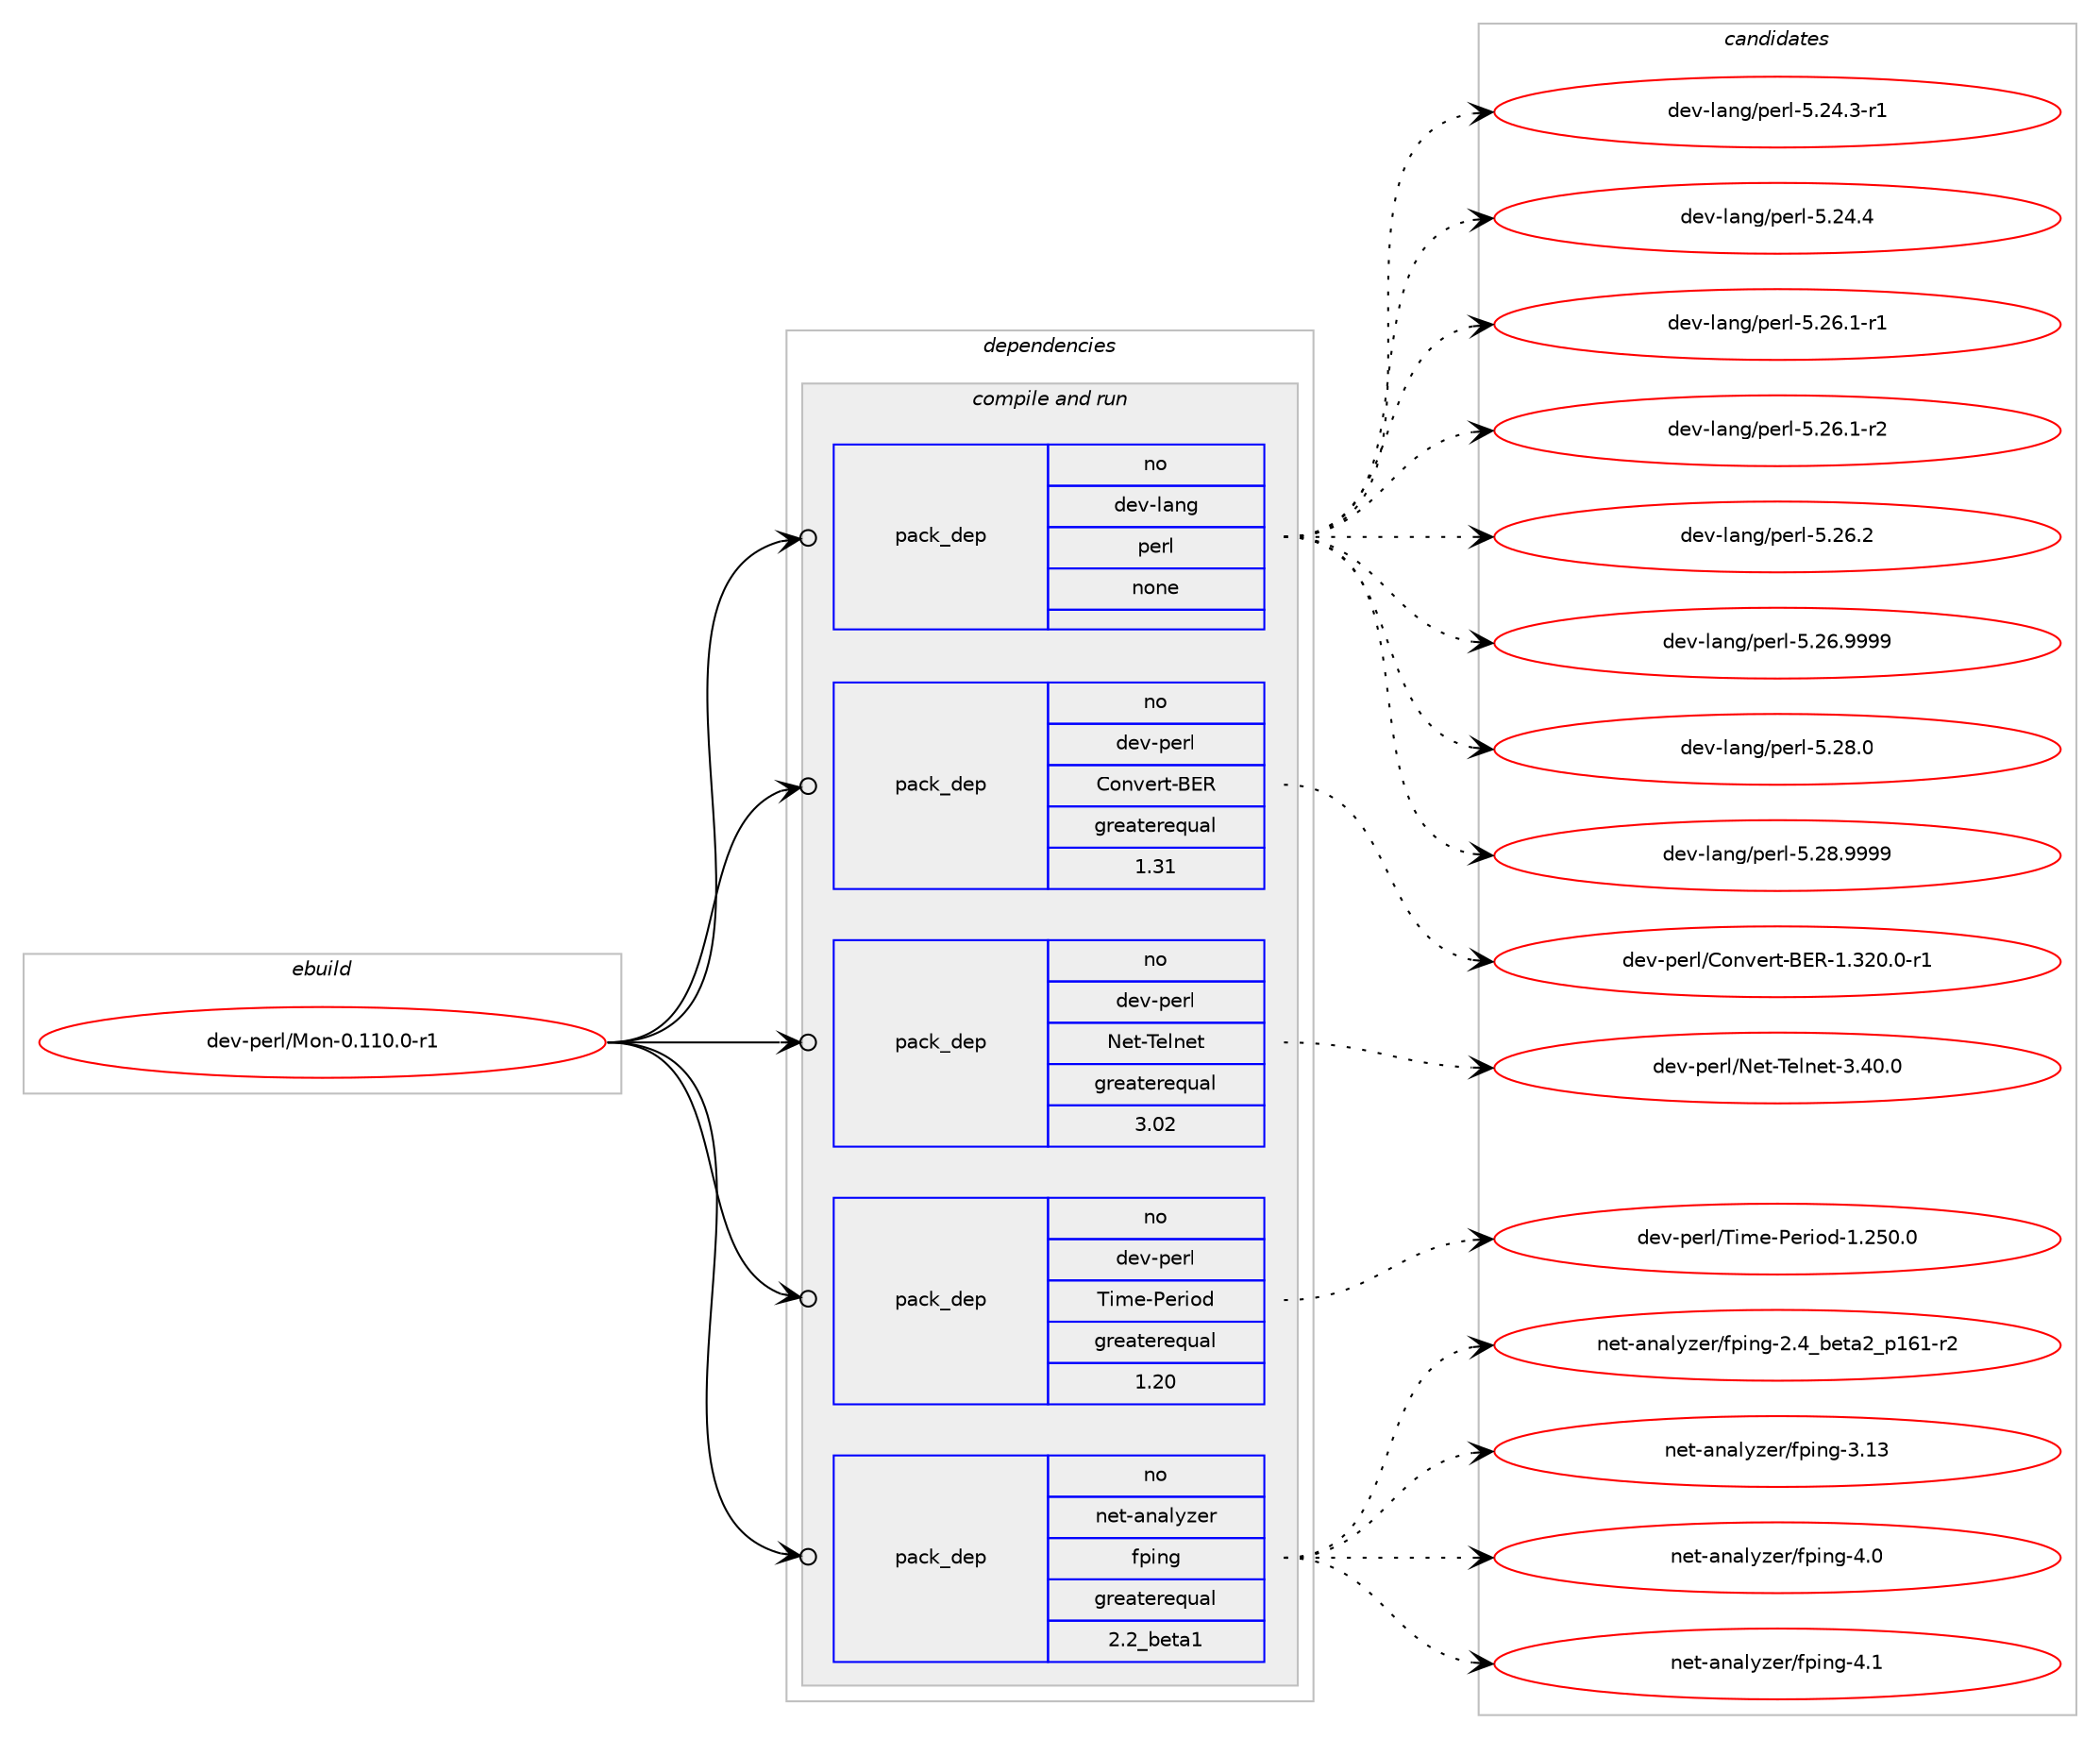digraph prolog {

# *************
# Graph options
# *************

newrank=true;
concentrate=true;
compound=true;
graph [rankdir=LR,fontname=Helvetica,fontsize=10,ranksep=1.5];#, ranksep=2.5, nodesep=0.2];
edge  [arrowhead=vee];
node  [fontname=Helvetica,fontsize=10];

# **********
# The ebuild
# **********

subgraph cluster_leftcol {
color=gray;
rank=same;
label=<<i>ebuild</i>>;
id [label="dev-perl/Mon-0.110.0-r1", color=red, width=4, href="../dev-perl/Mon-0.110.0-r1.svg"];
}

# ****************
# The dependencies
# ****************

subgraph cluster_midcol {
color=gray;
label=<<i>dependencies</i>>;
subgraph cluster_compile {
fillcolor="#eeeeee";
style=filled;
label=<<i>compile</i>>;
}
subgraph cluster_compileandrun {
fillcolor="#eeeeee";
style=filled;
label=<<i>compile and run</i>>;
subgraph pack993178 {
dependency1384715 [label=<<TABLE BORDER="0" CELLBORDER="1" CELLSPACING="0" CELLPADDING="4" WIDTH="220"><TR><TD ROWSPAN="6" CELLPADDING="30">pack_dep</TD></TR><TR><TD WIDTH="110">no</TD></TR><TR><TD>dev-lang</TD></TR><TR><TD>perl</TD></TR><TR><TD>none</TD></TR><TR><TD></TD></TR></TABLE>>, shape=none, color=blue];
}
id:e -> dependency1384715:w [weight=20,style="solid",arrowhead="odotvee"];
subgraph pack993179 {
dependency1384716 [label=<<TABLE BORDER="0" CELLBORDER="1" CELLSPACING="0" CELLPADDING="4" WIDTH="220"><TR><TD ROWSPAN="6" CELLPADDING="30">pack_dep</TD></TR><TR><TD WIDTH="110">no</TD></TR><TR><TD>dev-perl</TD></TR><TR><TD>Convert-BER</TD></TR><TR><TD>greaterequal</TD></TR><TR><TD>1.31</TD></TR></TABLE>>, shape=none, color=blue];
}
id:e -> dependency1384716:w [weight=20,style="solid",arrowhead="odotvee"];
subgraph pack993180 {
dependency1384717 [label=<<TABLE BORDER="0" CELLBORDER="1" CELLSPACING="0" CELLPADDING="4" WIDTH="220"><TR><TD ROWSPAN="6" CELLPADDING="30">pack_dep</TD></TR><TR><TD WIDTH="110">no</TD></TR><TR><TD>dev-perl</TD></TR><TR><TD>Net-Telnet</TD></TR><TR><TD>greaterequal</TD></TR><TR><TD>3.02</TD></TR></TABLE>>, shape=none, color=blue];
}
id:e -> dependency1384717:w [weight=20,style="solid",arrowhead="odotvee"];
subgraph pack993181 {
dependency1384718 [label=<<TABLE BORDER="0" CELLBORDER="1" CELLSPACING="0" CELLPADDING="4" WIDTH="220"><TR><TD ROWSPAN="6" CELLPADDING="30">pack_dep</TD></TR><TR><TD WIDTH="110">no</TD></TR><TR><TD>dev-perl</TD></TR><TR><TD>Time-Period</TD></TR><TR><TD>greaterequal</TD></TR><TR><TD>1.20</TD></TR></TABLE>>, shape=none, color=blue];
}
id:e -> dependency1384718:w [weight=20,style="solid",arrowhead="odotvee"];
subgraph pack993182 {
dependency1384719 [label=<<TABLE BORDER="0" CELLBORDER="1" CELLSPACING="0" CELLPADDING="4" WIDTH="220"><TR><TD ROWSPAN="6" CELLPADDING="30">pack_dep</TD></TR><TR><TD WIDTH="110">no</TD></TR><TR><TD>net-analyzer</TD></TR><TR><TD>fping</TD></TR><TR><TD>greaterequal</TD></TR><TR><TD>2.2_beta1</TD></TR></TABLE>>, shape=none, color=blue];
}
id:e -> dependency1384719:w [weight=20,style="solid",arrowhead="odotvee"];
}
subgraph cluster_run {
fillcolor="#eeeeee";
style=filled;
label=<<i>run</i>>;
}
}

# **************
# The candidates
# **************

subgraph cluster_choices {
rank=same;
color=gray;
label=<<i>candidates</i>>;

subgraph choice993178 {
color=black;
nodesep=1;
choice100101118451089711010347112101114108455346505246514511449 [label="dev-lang/perl-5.24.3-r1", color=red, width=4,href="../dev-lang/perl-5.24.3-r1.svg"];
choice10010111845108971101034711210111410845534650524652 [label="dev-lang/perl-5.24.4", color=red, width=4,href="../dev-lang/perl-5.24.4.svg"];
choice100101118451089711010347112101114108455346505446494511449 [label="dev-lang/perl-5.26.1-r1", color=red, width=4,href="../dev-lang/perl-5.26.1-r1.svg"];
choice100101118451089711010347112101114108455346505446494511450 [label="dev-lang/perl-5.26.1-r2", color=red, width=4,href="../dev-lang/perl-5.26.1-r2.svg"];
choice10010111845108971101034711210111410845534650544650 [label="dev-lang/perl-5.26.2", color=red, width=4,href="../dev-lang/perl-5.26.2.svg"];
choice10010111845108971101034711210111410845534650544657575757 [label="dev-lang/perl-5.26.9999", color=red, width=4,href="../dev-lang/perl-5.26.9999.svg"];
choice10010111845108971101034711210111410845534650564648 [label="dev-lang/perl-5.28.0", color=red, width=4,href="../dev-lang/perl-5.28.0.svg"];
choice10010111845108971101034711210111410845534650564657575757 [label="dev-lang/perl-5.28.9999", color=red, width=4,href="../dev-lang/perl-5.28.9999.svg"];
dependency1384715:e -> choice100101118451089711010347112101114108455346505246514511449:w [style=dotted,weight="100"];
dependency1384715:e -> choice10010111845108971101034711210111410845534650524652:w [style=dotted,weight="100"];
dependency1384715:e -> choice100101118451089711010347112101114108455346505446494511449:w [style=dotted,weight="100"];
dependency1384715:e -> choice100101118451089711010347112101114108455346505446494511450:w [style=dotted,weight="100"];
dependency1384715:e -> choice10010111845108971101034711210111410845534650544650:w [style=dotted,weight="100"];
dependency1384715:e -> choice10010111845108971101034711210111410845534650544657575757:w [style=dotted,weight="100"];
dependency1384715:e -> choice10010111845108971101034711210111410845534650564648:w [style=dotted,weight="100"];
dependency1384715:e -> choice10010111845108971101034711210111410845534650564657575757:w [style=dotted,weight="100"];
}
subgraph choice993179 {
color=black;
nodesep=1;
choice1001011184511210111410847671111101181011141164566698245494651504846484511449 [label="dev-perl/Convert-BER-1.320.0-r1", color=red, width=4,href="../dev-perl/Convert-BER-1.320.0-r1.svg"];
dependency1384716:e -> choice1001011184511210111410847671111101181011141164566698245494651504846484511449:w [style=dotted,weight="100"];
}
subgraph choice993180 {
color=black;
nodesep=1;
choice100101118451121011141084778101116458410110811010111645514652484648 [label="dev-perl/Net-Telnet-3.40.0", color=red, width=4,href="../dev-perl/Net-Telnet-3.40.0.svg"];
dependency1384717:e -> choice100101118451121011141084778101116458410110811010111645514652484648:w [style=dotted,weight="100"];
}
subgraph choice993181 {
color=black;
nodesep=1;
choice10010111845112101114108478410510910145801011141051111004549465053484648 [label="dev-perl/Time-Period-1.250.0", color=red, width=4,href="../dev-perl/Time-Period-1.250.0.svg"];
dependency1384718:e -> choice10010111845112101114108478410510910145801011141051111004549465053484648:w [style=dotted,weight="100"];
}
subgraph choice993182 {
color=black;
nodesep=1;
choice110101116459711097108121122101114471021121051101034550465295981011169750951124954494511450 [label="net-analyzer/fping-2.4_beta2_p161-r2", color=red, width=4,href="../net-analyzer/fping-2.4_beta2_p161-r2.svg"];
choice110101116459711097108121122101114471021121051101034551464951 [label="net-analyzer/fping-3.13", color=red, width=4,href="../net-analyzer/fping-3.13.svg"];
choice1101011164597110971081211221011144710211210511010345524648 [label="net-analyzer/fping-4.0", color=red, width=4,href="../net-analyzer/fping-4.0.svg"];
choice1101011164597110971081211221011144710211210511010345524649 [label="net-analyzer/fping-4.1", color=red, width=4,href="../net-analyzer/fping-4.1.svg"];
dependency1384719:e -> choice110101116459711097108121122101114471021121051101034550465295981011169750951124954494511450:w [style=dotted,weight="100"];
dependency1384719:e -> choice110101116459711097108121122101114471021121051101034551464951:w [style=dotted,weight="100"];
dependency1384719:e -> choice1101011164597110971081211221011144710211210511010345524648:w [style=dotted,weight="100"];
dependency1384719:e -> choice1101011164597110971081211221011144710211210511010345524649:w [style=dotted,weight="100"];
}
}

}
